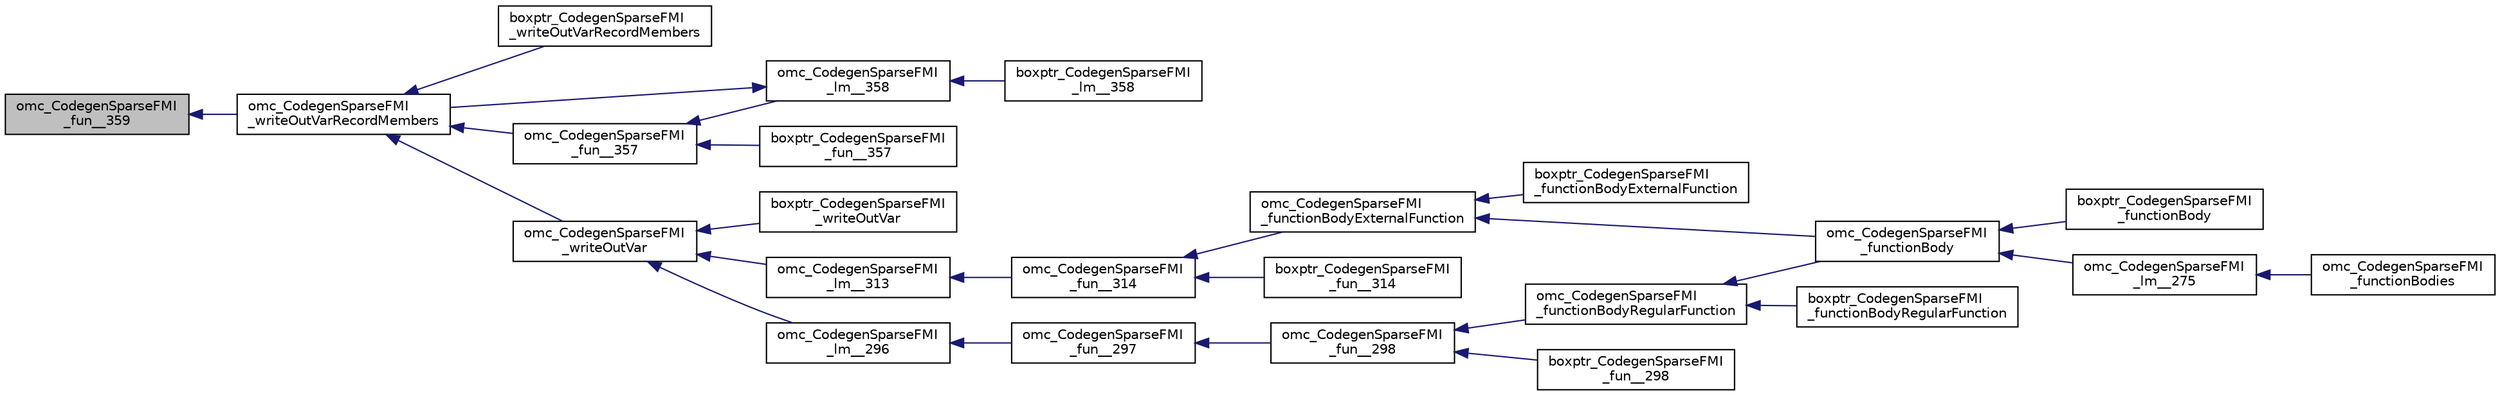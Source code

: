 digraph "omc_CodegenSparseFMI_fun__359"
{
  edge [fontname="Helvetica",fontsize="10",labelfontname="Helvetica",labelfontsize="10"];
  node [fontname="Helvetica",fontsize="10",shape=record];
  rankdir="LR";
  Node99245 [label="omc_CodegenSparseFMI\l_fun__359",height=0.2,width=0.4,color="black", fillcolor="grey75", style="filled", fontcolor="black"];
  Node99245 -> Node99246 [dir="back",color="midnightblue",fontsize="10",style="solid",fontname="Helvetica"];
  Node99246 [label="omc_CodegenSparseFMI\l_writeOutVarRecordMembers",height=0.2,width=0.4,color="black", fillcolor="white", style="filled",URL="$da/d88/_codegen_sparse_f_m_i_8h.html#ad40a7d2157b8b0da96a144457de5478d"];
  Node99246 -> Node99247 [dir="back",color="midnightblue",fontsize="10",style="solid",fontname="Helvetica"];
  Node99247 [label="boxptr_CodegenSparseFMI\l_writeOutVarRecordMembers",height=0.2,width=0.4,color="black", fillcolor="white", style="filled",URL="$da/d88/_codegen_sparse_f_m_i_8h.html#a3697c2cbfb608c2dc02d73ae36d67acb"];
  Node99246 -> Node99248 [dir="back",color="midnightblue",fontsize="10",style="solid",fontname="Helvetica"];
  Node99248 [label="omc_CodegenSparseFMI\l_fun__357",height=0.2,width=0.4,color="black", fillcolor="white", style="filled",URL="$d1/d2e/_codegen_sparse_f_m_i_8c.html#af111ba325879ec4cb110fff328c72e02"];
  Node99248 -> Node99249 [dir="back",color="midnightblue",fontsize="10",style="solid",fontname="Helvetica"];
  Node99249 [label="omc_CodegenSparseFMI\l_lm__358",height=0.2,width=0.4,color="black", fillcolor="white", style="filled",URL="$d1/d2e/_codegen_sparse_f_m_i_8c.html#a47dcd0e8b0359137982426536f6f2b55"];
  Node99249 -> Node99246 [dir="back",color="midnightblue",fontsize="10",style="solid",fontname="Helvetica"];
  Node99249 -> Node99250 [dir="back",color="midnightblue",fontsize="10",style="solid",fontname="Helvetica"];
  Node99250 [label="boxptr_CodegenSparseFMI\l_lm__358",height=0.2,width=0.4,color="black", fillcolor="white", style="filled",URL="$d1/d2e/_codegen_sparse_f_m_i_8c.html#a56f524aecbf0862094a6e82edb9a4a6f"];
  Node99248 -> Node99251 [dir="back",color="midnightblue",fontsize="10",style="solid",fontname="Helvetica"];
  Node99251 [label="boxptr_CodegenSparseFMI\l_fun__357",height=0.2,width=0.4,color="black", fillcolor="white", style="filled",URL="$d1/d2e/_codegen_sparse_f_m_i_8c.html#a8a38260278dc4437debc5b8c11849871"];
  Node99246 -> Node99252 [dir="back",color="midnightblue",fontsize="10",style="solid",fontname="Helvetica"];
  Node99252 [label="omc_CodegenSparseFMI\l_writeOutVar",height=0.2,width=0.4,color="black", fillcolor="white", style="filled",URL="$da/d88/_codegen_sparse_f_m_i_8h.html#ae399ede8e80d60234efc6f90e1bd6977"];
  Node99252 -> Node99253 [dir="back",color="midnightblue",fontsize="10",style="solid",fontname="Helvetica"];
  Node99253 [label="boxptr_CodegenSparseFMI\l_writeOutVar",height=0.2,width=0.4,color="black", fillcolor="white", style="filled",URL="$da/d88/_codegen_sparse_f_m_i_8h.html#a7f8f1154b59dee1e96deaccacb18903a"];
  Node99252 -> Node99254 [dir="back",color="midnightblue",fontsize="10",style="solid",fontname="Helvetica"];
  Node99254 [label="omc_CodegenSparseFMI\l_lm__313",height=0.2,width=0.4,color="black", fillcolor="white", style="filled",URL="$d1/d2e/_codegen_sparse_f_m_i_8c.html#a60daddc716a13b26941cf2679030b5e9"];
  Node99254 -> Node99255 [dir="back",color="midnightblue",fontsize="10",style="solid",fontname="Helvetica"];
  Node99255 [label="omc_CodegenSparseFMI\l_fun__314",height=0.2,width=0.4,color="black", fillcolor="white", style="filled",URL="$d1/d2e/_codegen_sparse_f_m_i_8c.html#ab3da01b90cd400ba15873e9d88e23060"];
  Node99255 -> Node99256 [dir="back",color="midnightblue",fontsize="10",style="solid",fontname="Helvetica"];
  Node99256 [label="omc_CodegenSparseFMI\l_functionBodyExternalFunction",height=0.2,width=0.4,color="black", fillcolor="white", style="filled",URL="$da/d88/_codegen_sparse_f_m_i_8h.html#a5e09b2cb18858511d73890a0bf42cb90"];
  Node99256 -> Node99257 [dir="back",color="midnightblue",fontsize="10",style="solid",fontname="Helvetica"];
  Node99257 [label="boxptr_CodegenSparseFMI\l_functionBodyExternalFunction",height=0.2,width=0.4,color="black", fillcolor="white", style="filled",URL="$da/d88/_codegen_sparse_f_m_i_8h.html#ab8402f23f28f71b20296d942781c5102"];
  Node99256 -> Node99258 [dir="back",color="midnightblue",fontsize="10",style="solid",fontname="Helvetica"];
  Node99258 [label="omc_CodegenSparseFMI\l_functionBody",height=0.2,width=0.4,color="black", fillcolor="white", style="filled",URL="$da/d88/_codegen_sparse_f_m_i_8h.html#a8326dd08d50f77b343a0b1e9fdee90d6"];
  Node99258 -> Node99259 [dir="back",color="midnightblue",fontsize="10",style="solid",fontname="Helvetica"];
  Node99259 [label="boxptr_CodegenSparseFMI\l_functionBody",height=0.2,width=0.4,color="black", fillcolor="white", style="filled",URL="$da/d88/_codegen_sparse_f_m_i_8h.html#a1450c37977ff46f0a318f1740d46b3a2"];
  Node99258 -> Node99260 [dir="back",color="midnightblue",fontsize="10",style="solid",fontname="Helvetica"];
  Node99260 [label="omc_CodegenSparseFMI\l_lm__275",height=0.2,width=0.4,color="black", fillcolor="white", style="filled",URL="$d1/d2e/_codegen_sparse_f_m_i_8c.html#afa6f1fb10983410b266344362bafabb7"];
  Node99260 -> Node99261 [dir="back",color="midnightblue",fontsize="10",style="solid",fontname="Helvetica"];
  Node99261 [label="omc_CodegenSparseFMI\l_functionBodies",height=0.2,width=0.4,color="black", fillcolor="white", style="filled",URL="$da/d88/_codegen_sparse_f_m_i_8h.html#ad5d463f801d993e3be31d7c8963771af"];
  Node99255 -> Node99262 [dir="back",color="midnightblue",fontsize="10",style="solid",fontname="Helvetica"];
  Node99262 [label="boxptr_CodegenSparseFMI\l_fun__314",height=0.2,width=0.4,color="black", fillcolor="white", style="filled",URL="$d1/d2e/_codegen_sparse_f_m_i_8c.html#aa8025e451a0f270f04a3115ec625e71f"];
  Node99252 -> Node99263 [dir="back",color="midnightblue",fontsize="10",style="solid",fontname="Helvetica"];
  Node99263 [label="omc_CodegenSparseFMI\l_lm__296",height=0.2,width=0.4,color="black", fillcolor="white", style="filled",URL="$d1/d2e/_codegen_sparse_f_m_i_8c.html#a860a265109a395301c463a8bdab2fa13"];
  Node99263 -> Node99264 [dir="back",color="midnightblue",fontsize="10",style="solid",fontname="Helvetica"];
  Node99264 [label="omc_CodegenSparseFMI\l_fun__297",height=0.2,width=0.4,color="black", fillcolor="white", style="filled",URL="$d1/d2e/_codegen_sparse_f_m_i_8c.html#af85e1bd8d732459b336bcf0fc434e713"];
  Node99264 -> Node99265 [dir="back",color="midnightblue",fontsize="10",style="solid",fontname="Helvetica"];
  Node99265 [label="omc_CodegenSparseFMI\l_fun__298",height=0.2,width=0.4,color="black", fillcolor="white", style="filled",URL="$d1/d2e/_codegen_sparse_f_m_i_8c.html#a48b420fff3e7d1fdd391be294343d424"];
  Node99265 -> Node99266 [dir="back",color="midnightblue",fontsize="10",style="solid",fontname="Helvetica"];
  Node99266 [label="omc_CodegenSparseFMI\l_functionBodyRegularFunction",height=0.2,width=0.4,color="black", fillcolor="white", style="filled",URL="$da/d88/_codegen_sparse_f_m_i_8h.html#a35f588d60d8560ad7c541738fc9bc5d0"];
  Node99266 -> Node99267 [dir="back",color="midnightblue",fontsize="10",style="solid",fontname="Helvetica"];
  Node99267 [label="boxptr_CodegenSparseFMI\l_functionBodyRegularFunction",height=0.2,width=0.4,color="black", fillcolor="white", style="filled",URL="$da/d88/_codegen_sparse_f_m_i_8h.html#ad0cd59d6ca1bf8ab02b015f235daadf1"];
  Node99266 -> Node99258 [dir="back",color="midnightblue",fontsize="10",style="solid",fontname="Helvetica"];
  Node99265 -> Node99268 [dir="back",color="midnightblue",fontsize="10",style="solid",fontname="Helvetica"];
  Node99268 [label="boxptr_CodegenSparseFMI\l_fun__298",height=0.2,width=0.4,color="black", fillcolor="white", style="filled",URL="$d1/d2e/_codegen_sparse_f_m_i_8c.html#afd0df6544c43d0918387429daedd9e22"];
}
